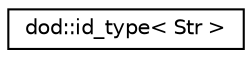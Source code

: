digraph "Graphical Class Hierarchy"
{
 // LATEX_PDF_SIZE
  edge [fontname="Helvetica",fontsize="10",labelfontname="Helvetica",labelfontsize="10"];
  node [fontname="Helvetica",fontsize="10",shape=record];
  rankdir="LR";
  Node0 [label="dod::id_type\< Str \>",height=0.2,width=0.4,color="black", fillcolor="white", style="filled",URL="$structdod_1_1id__type_3_01_str_01_4.html",tooltip=" "];
}
